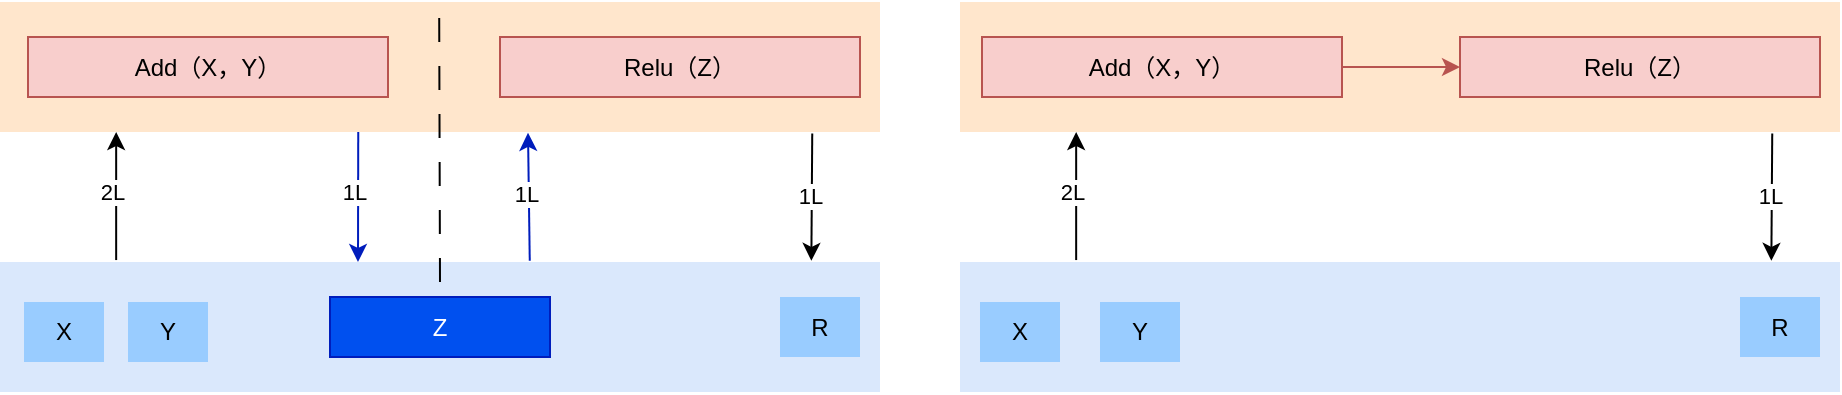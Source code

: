<mxfile version="21.6.7" type="github">
  <diagram name="第 1 页" id="OTGUTxHrD48aRoJxIVsx">
    <mxGraphModel dx="1195" dy="690" grid="1" gridSize="10" guides="1" tooltips="1" connect="1" arrows="1" fold="1" page="1" pageScale="1" pageWidth="827" pageHeight="1169" math="0" shadow="0">
      <root>
        <mxCell id="0" />
        <mxCell id="1" parent="0" />
        <mxCell id="i8TRLzpzUgHaTyvow9sU-21" value="" style="group" vertex="1" connectable="0" parent="1">
          <mxGeometry x="20" y="220" width="440" height="195" as="geometry" />
        </mxCell>
        <mxCell id="i8TRLzpzUgHaTyvow9sU-4" value="" style="rounded=0;whiteSpace=wrap;html=1;fillColor=#dae8fc;strokeColor=none;" vertex="1" parent="i8TRLzpzUgHaTyvow9sU-21">
          <mxGeometry y="130" width="440" height="65" as="geometry" />
        </mxCell>
        <mxCell id="i8TRLzpzUgHaTyvow9sU-2" value="X" style="text;html=1;strokeColor=none;fillColor=#99CCFF;align=center;verticalAlign=middle;whiteSpace=wrap;rounded=0;" vertex="1" parent="i8TRLzpzUgHaTyvow9sU-21">
          <mxGeometry x="12" y="150" width="40" height="30" as="geometry" />
        </mxCell>
        <mxCell id="i8TRLzpzUgHaTyvow9sU-3" value="Y" style="text;html=1;strokeColor=none;fillColor=#99CCFF;align=center;verticalAlign=middle;whiteSpace=wrap;rounded=0;" vertex="1" parent="i8TRLzpzUgHaTyvow9sU-21">
          <mxGeometry x="64" y="150" width="40" height="30" as="geometry" />
        </mxCell>
        <mxCell id="i8TRLzpzUgHaTyvow9sU-5" value="" style="rounded=0;whiteSpace=wrap;html=1;fillColor=#ffe6cc;strokeColor=none;" vertex="1" parent="i8TRLzpzUgHaTyvow9sU-21">
          <mxGeometry width="440" height="65" as="geometry" />
        </mxCell>
        <mxCell id="i8TRLzpzUgHaTyvow9sU-6" value="" style="endArrow=classic;html=1;rounded=0;exitX=0.132;exitY=-0.015;exitDx=0;exitDy=0;exitPerimeter=0;entryX=0.132;entryY=1;entryDx=0;entryDy=0;entryPerimeter=0;" edge="1" parent="i8TRLzpzUgHaTyvow9sU-21" source="i8TRLzpzUgHaTyvow9sU-4" target="i8TRLzpzUgHaTyvow9sU-5">
          <mxGeometry width="50" height="50" relative="1" as="geometry">
            <mxPoint x="230" y="220" as="sourcePoint" />
            <mxPoint x="58" y="60" as="targetPoint" />
          </mxGeometry>
        </mxCell>
        <mxCell id="i8TRLzpzUgHaTyvow9sU-8" value="2L" style="edgeLabel;html=1;align=center;verticalAlign=middle;resizable=0;points=[];" vertex="1" connectable="0" parent="i8TRLzpzUgHaTyvow9sU-6">
          <mxGeometry x="0.063" y="2" relative="1" as="geometry">
            <mxPoint as="offset" />
          </mxGeometry>
        </mxCell>
        <mxCell id="i8TRLzpzUgHaTyvow9sU-7" value="Add（X，Y）" style="text;html=1;strokeColor=#b85450;fillColor=#f8cecc;align=center;verticalAlign=middle;whiteSpace=wrap;rounded=0;" vertex="1" parent="i8TRLzpzUgHaTyvow9sU-21">
          <mxGeometry x="14" y="17.5" width="180" height="30" as="geometry" />
        </mxCell>
        <mxCell id="i8TRLzpzUgHaTyvow9sU-9" value="Z" style="text;html=1;strokeColor=#001DBC;fillColor=#0050ef;align=center;verticalAlign=middle;whiteSpace=wrap;rounded=0;fontColor=#ffffff;" vertex="1" parent="i8TRLzpzUgHaTyvow9sU-21">
          <mxGeometry x="165" y="147.5" width="110" height="30" as="geometry" />
        </mxCell>
        <mxCell id="i8TRLzpzUgHaTyvow9sU-10" value="" style="endArrow=classic;html=1;rounded=0;exitX=0.423;exitY=1;exitDx=0;exitDy=0;exitPerimeter=0;fillColor=#0050ef;strokeColor=#001DBC;" edge="1" parent="i8TRLzpzUgHaTyvow9sU-21">
          <mxGeometry width="50" height="50" relative="1" as="geometry">
            <mxPoint x="179.12" y="65" as="sourcePoint" />
            <mxPoint x="179" y="130" as="targetPoint" />
          </mxGeometry>
        </mxCell>
        <mxCell id="i8TRLzpzUgHaTyvow9sU-11" value="L" style="edgeLabel;html=1;align=center;verticalAlign=middle;resizable=0;points=[];" vertex="1" connectable="0" parent="i8TRLzpzUgHaTyvow9sU-10">
          <mxGeometry x="-0.169" relative="1" as="geometry">
            <mxPoint y="3" as="offset" />
          </mxGeometry>
        </mxCell>
        <mxCell id="i8TRLzpzUgHaTyvow9sU-12" value="1L" style="edgeLabel;html=1;align=center;verticalAlign=middle;resizable=0;points=[];" vertex="1" connectable="0" parent="i8TRLzpzUgHaTyvow9sU-10">
          <mxGeometry x="-0.077" y="-2" relative="1" as="geometry">
            <mxPoint as="offset" />
          </mxGeometry>
        </mxCell>
        <mxCell id="i8TRLzpzUgHaTyvow9sU-13" value="Relu（Z）" style="text;html=1;strokeColor=#b85450;fillColor=#f8cecc;align=center;verticalAlign=middle;whiteSpace=wrap;rounded=0;" vertex="1" parent="i8TRLzpzUgHaTyvow9sU-21">
          <mxGeometry x="250" y="17.5" width="180" height="30" as="geometry" />
        </mxCell>
        <mxCell id="i8TRLzpzUgHaTyvow9sU-14" value="" style="endArrow=classic;html=1;rounded=0;exitX=0.602;exitY=-0.009;exitDx=0;exitDy=0;exitPerimeter=0;entryX=0.6;entryY=1.006;entryDx=0;entryDy=0;entryPerimeter=0;fillColor=#0050ef;strokeColor=#001DBC;" edge="1" parent="i8TRLzpzUgHaTyvow9sU-21" source="i8TRLzpzUgHaTyvow9sU-4" target="i8TRLzpzUgHaTyvow9sU-5">
          <mxGeometry width="50" height="50" relative="1" as="geometry">
            <mxPoint x="68" y="139" as="sourcePoint" />
            <mxPoint x="68" y="75" as="targetPoint" />
          </mxGeometry>
        </mxCell>
        <mxCell id="i8TRLzpzUgHaTyvow9sU-15" value="1L" style="edgeLabel;html=1;align=center;verticalAlign=middle;resizable=0;points=[];" vertex="1" connectable="0" parent="i8TRLzpzUgHaTyvow9sU-14">
          <mxGeometry x="0.063" y="2" relative="1" as="geometry">
            <mxPoint as="offset" />
          </mxGeometry>
        </mxCell>
        <mxCell id="i8TRLzpzUgHaTyvow9sU-16" value="R" style="text;html=1;strokeColor=none;fillColor=#99CCFF;align=center;verticalAlign=middle;whiteSpace=wrap;rounded=0;" vertex="1" parent="i8TRLzpzUgHaTyvow9sU-21">
          <mxGeometry x="390" y="147.5" width="40" height="30" as="geometry" />
        </mxCell>
        <mxCell id="i8TRLzpzUgHaTyvow9sU-17" value="" style="endArrow=classic;html=1;rounded=0;exitX=0.923;exitY=1.012;exitDx=0;exitDy=0;exitPerimeter=0;entryX=0.922;entryY=-0.009;entryDx=0;entryDy=0;entryPerimeter=0;" edge="1" parent="i8TRLzpzUgHaTyvow9sU-21" source="i8TRLzpzUgHaTyvow9sU-5" target="i8TRLzpzUgHaTyvow9sU-4">
          <mxGeometry width="50" height="50" relative="1" as="geometry">
            <mxPoint x="68" y="139" as="sourcePoint" />
            <mxPoint x="68" y="75" as="targetPoint" />
          </mxGeometry>
        </mxCell>
        <mxCell id="i8TRLzpzUgHaTyvow9sU-20" value="1L" style="edgeLabel;html=1;align=center;verticalAlign=middle;resizable=0;points=[];" vertex="1" connectable="0" parent="i8TRLzpzUgHaTyvow9sU-17">
          <mxGeometry x="-0.044" y="-1" relative="1" as="geometry">
            <mxPoint as="offset" />
          </mxGeometry>
        </mxCell>
        <mxCell id="i8TRLzpzUgHaTyvow9sU-41" value="" style="endArrow=none;dashed=1;html=1;dashPattern=12 12;strokeWidth=1;rounded=0;entryX=0.515;entryY=-0.051;entryDx=0;entryDy=0;entryPerimeter=0;" edge="1" parent="i8TRLzpzUgHaTyvow9sU-21">
          <mxGeometry width="50" height="50" relative="1" as="geometry">
            <mxPoint x="220" y="140" as="sourcePoint" />
            <mxPoint x="219.58" y="0.005" as="targetPoint" />
          </mxGeometry>
        </mxCell>
        <mxCell id="i8TRLzpzUgHaTyvow9sU-22" value="" style="group" vertex="1" connectable="0" parent="1">
          <mxGeometry x="500" y="220" width="440" height="195" as="geometry" />
        </mxCell>
        <mxCell id="i8TRLzpzUgHaTyvow9sU-23" value="" style="rounded=0;whiteSpace=wrap;html=1;fillColor=#dae8fc;strokeColor=none;" vertex="1" parent="i8TRLzpzUgHaTyvow9sU-22">
          <mxGeometry y="130" width="440" height="65" as="geometry" />
        </mxCell>
        <mxCell id="i8TRLzpzUgHaTyvow9sU-24" value="X" style="text;html=1;strokeColor=none;fillColor=#99CCFF;align=center;verticalAlign=middle;whiteSpace=wrap;rounded=0;" vertex="1" parent="i8TRLzpzUgHaTyvow9sU-22">
          <mxGeometry x="10" y="150" width="40" height="30" as="geometry" />
        </mxCell>
        <mxCell id="i8TRLzpzUgHaTyvow9sU-25" value="Y" style="text;html=1;strokeColor=none;fillColor=#99CCFF;align=center;verticalAlign=middle;whiteSpace=wrap;rounded=0;" vertex="1" parent="i8TRLzpzUgHaTyvow9sU-22">
          <mxGeometry x="70" y="150" width="40" height="30" as="geometry" />
        </mxCell>
        <mxCell id="i8TRLzpzUgHaTyvow9sU-26" value="" style="rounded=0;whiteSpace=wrap;html=1;fillColor=#ffe6cc;strokeColor=none;" vertex="1" parent="i8TRLzpzUgHaTyvow9sU-22">
          <mxGeometry width="440" height="65" as="geometry" />
        </mxCell>
        <mxCell id="i8TRLzpzUgHaTyvow9sU-27" value="" style="endArrow=classic;html=1;rounded=0;exitX=0.132;exitY=-0.015;exitDx=0;exitDy=0;exitPerimeter=0;entryX=0.132;entryY=1;entryDx=0;entryDy=0;entryPerimeter=0;" edge="1" parent="i8TRLzpzUgHaTyvow9sU-22" source="i8TRLzpzUgHaTyvow9sU-23" target="i8TRLzpzUgHaTyvow9sU-26">
          <mxGeometry width="50" height="50" relative="1" as="geometry">
            <mxPoint x="230" y="220" as="sourcePoint" />
            <mxPoint x="58" y="60" as="targetPoint" />
          </mxGeometry>
        </mxCell>
        <mxCell id="i8TRLzpzUgHaTyvow9sU-28" value="2L" style="edgeLabel;html=1;align=center;verticalAlign=middle;resizable=0;points=[];" vertex="1" connectable="0" parent="i8TRLzpzUgHaTyvow9sU-27">
          <mxGeometry x="0.063" y="2" relative="1" as="geometry">
            <mxPoint as="offset" />
          </mxGeometry>
        </mxCell>
        <mxCell id="i8TRLzpzUgHaTyvow9sU-29" value="Add（X，Y）" style="text;html=1;strokeColor=#b85450;fillColor=#f8cecc;align=center;verticalAlign=middle;whiteSpace=wrap;rounded=0;" vertex="1" parent="i8TRLzpzUgHaTyvow9sU-22">
          <mxGeometry x="11" y="17.5" width="180" height="30" as="geometry" />
        </mxCell>
        <mxCell id="i8TRLzpzUgHaTyvow9sU-34" value="Relu（Z）" style="text;html=1;strokeColor=#b85450;fillColor=#f8cecc;align=center;verticalAlign=middle;whiteSpace=wrap;rounded=0;" vertex="1" parent="i8TRLzpzUgHaTyvow9sU-22">
          <mxGeometry x="250" y="17.5" width="180" height="30" as="geometry" />
        </mxCell>
        <mxCell id="i8TRLzpzUgHaTyvow9sU-37" value="R" style="text;html=1;strokeColor=none;fillColor=#99CCFF;align=center;verticalAlign=middle;whiteSpace=wrap;rounded=0;" vertex="1" parent="i8TRLzpzUgHaTyvow9sU-22">
          <mxGeometry x="390" y="147.5" width="40" height="30" as="geometry" />
        </mxCell>
        <mxCell id="i8TRLzpzUgHaTyvow9sU-38" value="" style="endArrow=classic;html=1;rounded=0;exitX=0.923;exitY=1.012;exitDx=0;exitDy=0;exitPerimeter=0;entryX=0.922;entryY=-0.009;entryDx=0;entryDy=0;entryPerimeter=0;" edge="1" parent="i8TRLzpzUgHaTyvow9sU-22" source="i8TRLzpzUgHaTyvow9sU-26" target="i8TRLzpzUgHaTyvow9sU-23">
          <mxGeometry width="50" height="50" relative="1" as="geometry">
            <mxPoint x="68" y="139" as="sourcePoint" />
            <mxPoint x="68" y="75" as="targetPoint" />
          </mxGeometry>
        </mxCell>
        <mxCell id="i8TRLzpzUgHaTyvow9sU-39" value="1L" style="edgeLabel;html=1;align=center;verticalAlign=middle;resizable=0;points=[];" vertex="1" connectable="0" parent="i8TRLzpzUgHaTyvow9sU-38">
          <mxGeometry x="-0.044" y="-1" relative="1" as="geometry">
            <mxPoint as="offset" />
          </mxGeometry>
        </mxCell>
        <mxCell id="i8TRLzpzUgHaTyvow9sU-40" value="" style="endArrow=classic;html=1;rounded=0;exitX=1;exitY=0.5;exitDx=0;exitDy=0;entryX=0;entryY=0.5;entryDx=0;entryDy=0;fillColor=#f8cecc;strokeColor=#b85450;" edge="1" parent="i8TRLzpzUgHaTyvow9sU-22" source="i8TRLzpzUgHaTyvow9sU-29" target="i8TRLzpzUgHaTyvow9sU-34">
          <mxGeometry width="50" height="50" relative="1" as="geometry">
            <mxPoint x="50" y="160" as="sourcePoint" />
            <mxPoint x="100" y="110" as="targetPoint" />
          </mxGeometry>
        </mxCell>
      </root>
    </mxGraphModel>
  </diagram>
</mxfile>
